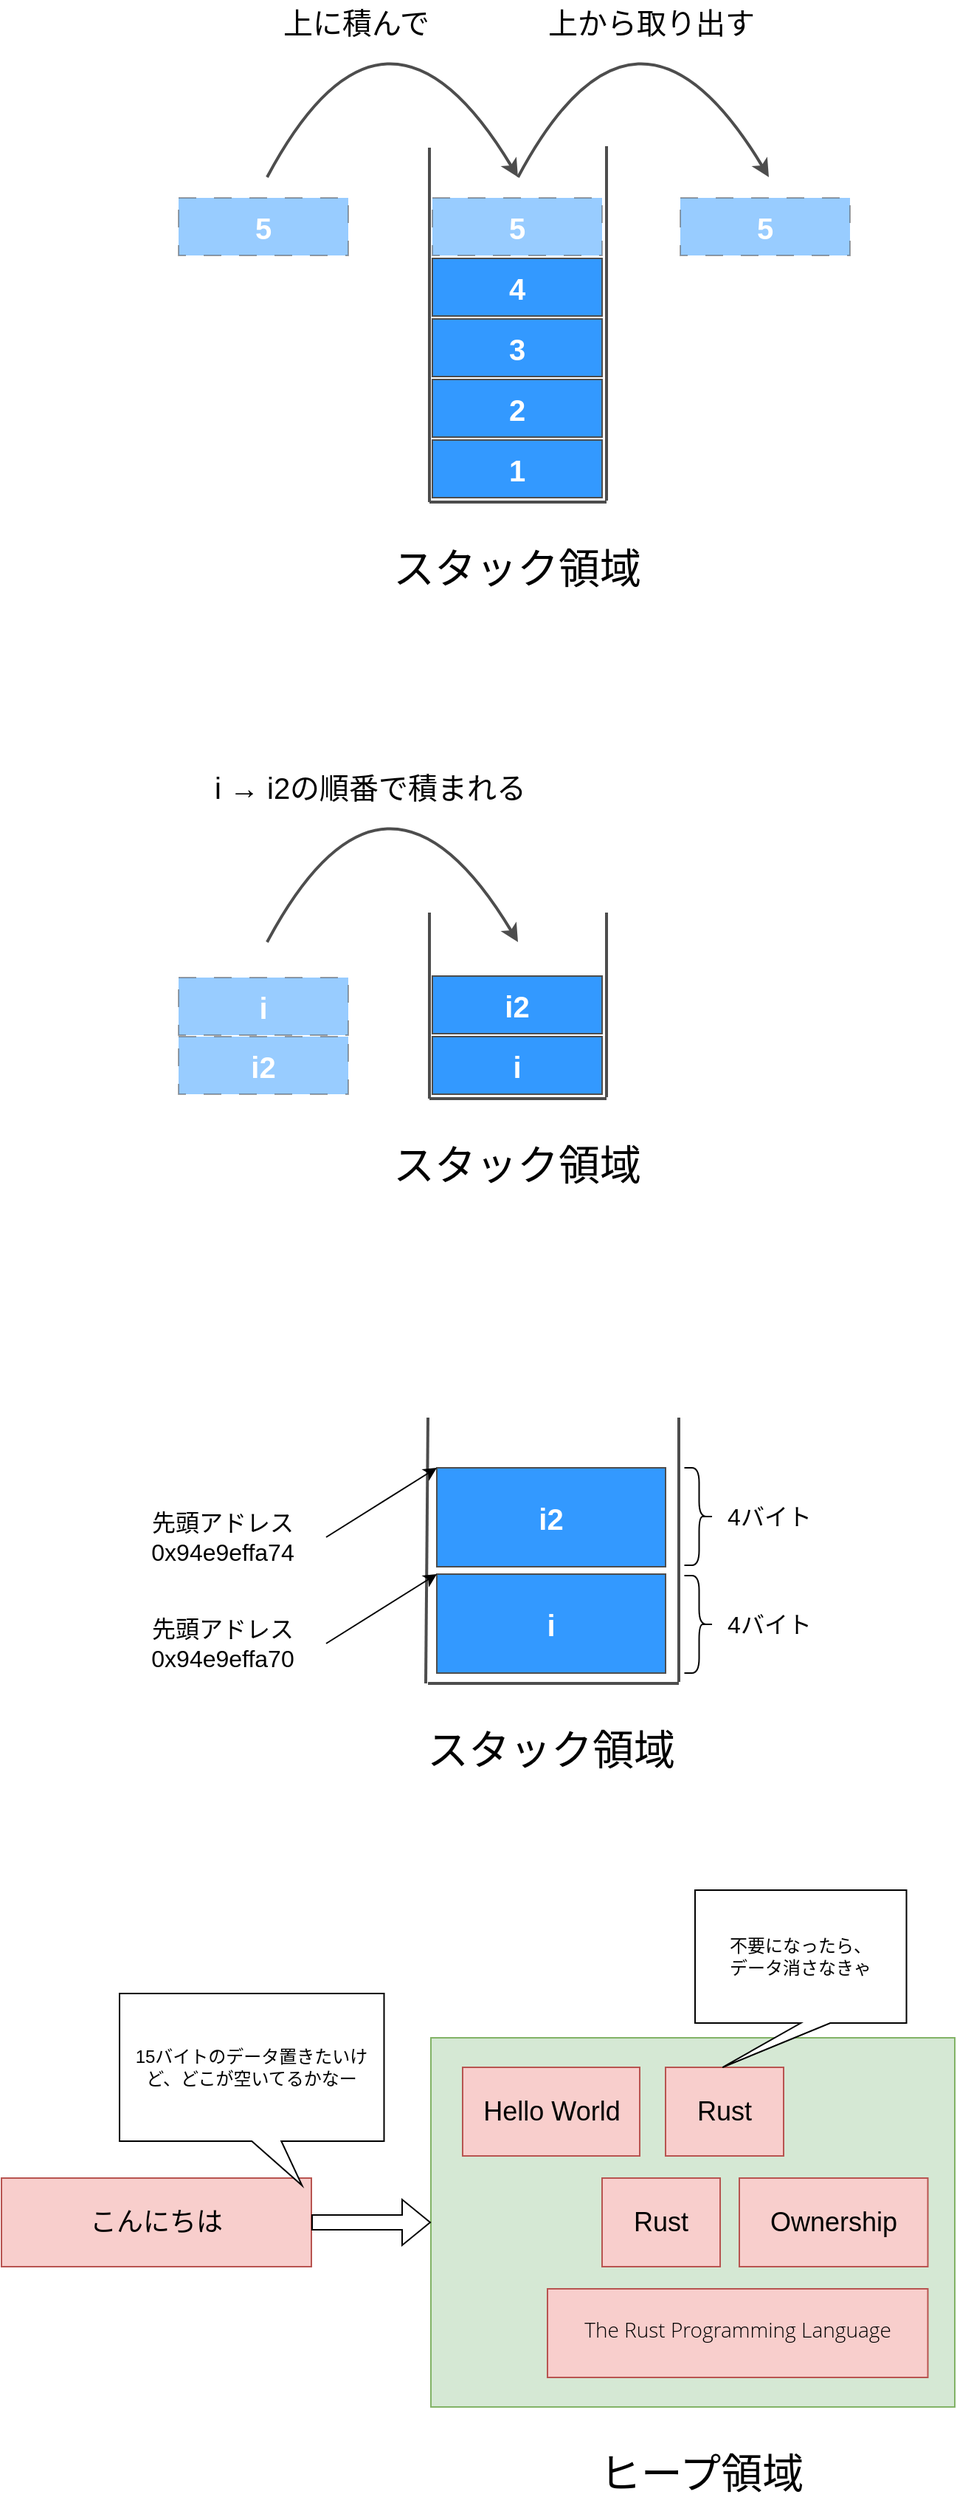 <mxfile version="21.1.2" type="device">
  <diagram name="ページ1" id="3QL1IBaOUSkdJlqnUUFe">
    <mxGraphModel dx="794" dy="828" grid="1" gridSize="10" guides="1" tooltips="1" connect="1" arrows="1" fold="1" page="1" pageScale="1" pageWidth="827" pageHeight="1169" math="0" shadow="0">
      <root>
        <mxCell id="0" />
        <mxCell id="1" parent="0" />
        <mxCell id="Tr5UFWyM5MS-BdskrybQ-1" value="" style="endArrow=none;html=1;rounded=0;strokeColor=#4D4D4D;strokeWidth=2;" parent="1" edge="1">
          <mxGeometry width="50" height="50" relative="1" as="geometry">
            <mxPoint x="320" y="160" as="sourcePoint" />
            <mxPoint x="320" y="400" as="targetPoint" />
          </mxGeometry>
        </mxCell>
        <mxCell id="Tr5UFWyM5MS-BdskrybQ-2" value="" style="endArrow=none;html=1;rounded=0;strokeColor=#4D4D4D;strokeWidth=2;" parent="1" edge="1">
          <mxGeometry width="50" height="50" relative="1" as="geometry">
            <mxPoint x="440" y="400" as="sourcePoint" />
            <mxPoint x="320" y="400" as="targetPoint" />
          </mxGeometry>
        </mxCell>
        <mxCell id="Tr5UFWyM5MS-BdskrybQ-3" value="" style="endArrow=none;html=1;rounded=0;strokeColor=#4D4D4D;strokeWidth=2;" parent="1" edge="1">
          <mxGeometry width="50" height="50" relative="1" as="geometry">
            <mxPoint x="440" y="399" as="sourcePoint" />
            <mxPoint x="440" y="159" as="targetPoint" />
          </mxGeometry>
        </mxCell>
        <mxCell id="Tr5UFWyM5MS-BdskrybQ-4" value="&lt;font size=&quot;1&quot; color=&quot;#ffffff&quot;&gt;&lt;b style=&quot;font-size: 20px;&quot;&gt;1&lt;/b&gt;&lt;/font&gt;" style="rounded=0;whiteSpace=wrap;html=1;strokeColor=#4D4D4D;fillColor=#3399FF;" parent="1" vertex="1">
          <mxGeometry x="322" y="358" width="115" height="39" as="geometry" />
        </mxCell>
        <mxCell id="Tr5UFWyM5MS-BdskrybQ-5" value="&lt;font size=&quot;1&quot; color=&quot;#ffffff&quot;&gt;&lt;b style=&quot;font-size: 20px;&quot;&gt;2&lt;/b&gt;&lt;/font&gt;" style="rounded=0;whiteSpace=wrap;html=1;strokeColor=#4D4D4D;fillColor=#3399FF;" parent="1" vertex="1">
          <mxGeometry x="322" y="317" width="115" height="39" as="geometry" />
        </mxCell>
        <mxCell id="Tr5UFWyM5MS-BdskrybQ-6" value="&lt;font size=&quot;1&quot; color=&quot;#ffffff&quot;&gt;&lt;b style=&quot;font-size: 20px;&quot;&gt;3&lt;/b&gt;&lt;/font&gt;" style="rounded=0;whiteSpace=wrap;html=1;strokeColor=#4D4D4D;fillColor=#3399FF;" parent="1" vertex="1">
          <mxGeometry x="322" y="276" width="115" height="39" as="geometry" />
        </mxCell>
        <mxCell id="Tr5UFWyM5MS-BdskrybQ-7" value="&lt;font size=&quot;1&quot; color=&quot;#ffffff&quot;&gt;&lt;b style=&quot;font-size: 20px;&quot;&gt;4&lt;/b&gt;&lt;/font&gt;" style="rounded=0;whiteSpace=wrap;html=1;strokeColor=#4D4D4D;fillColor=#3399FF;" parent="1" vertex="1">
          <mxGeometry x="322" y="235" width="115" height="39" as="geometry" />
        </mxCell>
        <mxCell id="Tr5UFWyM5MS-BdskrybQ-8" value="&lt;font size=&quot;1&quot; color=&quot;#ffffff&quot;&gt;&lt;b style=&quot;font-size: 20px;&quot;&gt;5&lt;/b&gt;&lt;/font&gt;" style="rounded=0;whiteSpace=wrap;html=1;strokeColor=#4D4D4D;fillColor=#3399FF;dashed=1;dashPattern=12 12;opacity=50;" parent="1" vertex="1">
          <mxGeometry x="322" y="194" width="115" height="39" as="geometry" />
        </mxCell>
        <mxCell id="Tr5UFWyM5MS-BdskrybQ-9" value="" style="curved=1;endArrow=classic;html=1;rounded=0;strokeColor=#4D4D4D;strokeWidth=2;fontSize=20;fontColor=#FFFFFF;" parent="1" edge="1">
          <mxGeometry width="50" height="50" relative="1" as="geometry">
            <mxPoint x="210" y="180" as="sourcePoint" />
            <mxPoint x="380" y="180" as="targetPoint" />
            <Array as="points">
              <mxPoint x="290" y="30" />
            </Array>
          </mxGeometry>
        </mxCell>
        <mxCell id="HEtnsqynkjgnUYybFIf--1" value="&lt;font size=&quot;1&quot; color=&quot;#ffffff&quot;&gt;&lt;b style=&quot;font-size: 20px;&quot;&gt;5&lt;/b&gt;&lt;/font&gt;" style="rounded=0;whiteSpace=wrap;html=1;strokeColor=#4D4D4D;fillColor=#3399FF;dashed=1;dashPattern=12 12;opacity=50;" parent="1" vertex="1">
          <mxGeometry x="150" y="194" width="115" height="39" as="geometry" />
        </mxCell>
        <mxCell id="HEtnsqynkjgnUYybFIf--2" value="&lt;font size=&quot;1&quot; color=&quot;#ffffff&quot;&gt;&lt;b style=&quot;font-size: 20px;&quot;&gt;5&lt;/b&gt;&lt;/font&gt;" style="rounded=0;whiteSpace=wrap;html=1;strokeColor=#4D4D4D;fillColor=#3399FF;dashed=1;dashPattern=12 12;opacity=50;" parent="1" vertex="1">
          <mxGeometry x="490" y="194" width="115" height="39" as="geometry" />
        </mxCell>
        <mxCell id="HEtnsqynkjgnUYybFIf--3" value="" style="curved=1;endArrow=classic;html=1;rounded=0;strokeColor=#4D4D4D;strokeWidth=2;fontSize=20;fontColor=#FFFFFF;" parent="1" edge="1">
          <mxGeometry width="50" height="50" relative="1" as="geometry">
            <mxPoint x="380" y="180" as="sourcePoint" />
            <mxPoint x="550" y="180" as="targetPoint" />
            <Array as="points">
              <mxPoint x="460" y="30" />
            </Array>
          </mxGeometry>
        </mxCell>
        <mxCell id="HEtnsqynkjgnUYybFIf--4" value="スタック領域" style="text;html=1;strokeColor=none;fillColor=none;align=center;verticalAlign=middle;whiteSpace=wrap;rounded=0;fontSize=28;" parent="1" vertex="1">
          <mxGeometry x="289.25" y="430" width="180.5" height="30" as="geometry" />
        </mxCell>
        <mxCell id="HEtnsqynkjgnUYybFIf--5" value="上に積んで" style="text;html=1;strokeColor=none;fillColor=none;align=center;verticalAlign=middle;whiteSpace=wrap;rounded=0;fontSize=20;" parent="1" vertex="1">
          <mxGeometry x="180" y="60" width="180.5" height="30" as="geometry" />
        </mxCell>
        <mxCell id="HEtnsqynkjgnUYybFIf--6" value="上から取り出す" style="text;html=1;strokeColor=none;fillColor=none;align=center;verticalAlign=middle;whiteSpace=wrap;rounded=0;fontSize=20;" parent="1" vertex="1">
          <mxGeometry x="380" y="60" width="180.5" height="30" as="geometry" />
        </mxCell>
        <mxCell id="HEtnsqynkjgnUYybFIf--8" value="" style="endArrow=none;html=1;rounded=0;strokeColor=#4D4D4D;strokeWidth=2;" parent="1" edge="1">
          <mxGeometry width="50" height="50" relative="1" as="geometry">
            <mxPoint x="320" y="678" as="sourcePoint" />
            <mxPoint x="320" y="804" as="targetPoint" />
          </mxGeometry>
        </mxCell>
        <mxCell id="HEtnsqynkjgnUYybFIf--9" value="" style="endArrow=none;html=1;rounded=0;strokeColor=#4D4D4D;strokeWidth=2;" parent="1" edge="1">
          <mxGeometry width="50" height="50" relative="1" as="geometry">
            <mxPoint x="440" y="804" as="sourcePoint" />
            <mxPoint x="320" y="804" as="targetPoint" />
          </mxGeometry>
        </mxCell>
        <mxCell id="HEtnsqynkjgnUYybFIf--10" value="" style="endArrow=none;html=1;rounded=0;strokeColor=#4D4D4D;strokeWidth=2;" parent="1" edge="1">
          <mxGeometry width="50" height="50" relative="1" as="geometry">
            <mxPoint x="440" y="803" as="sourcePoint" />
            <mxPoint x="440" y="678" as="targetPoint" />
          </mxGeometry>
        </mxCell>
        <mxCell id="HEtnsqynkjgnUYybFIf--11" value="&lt;font color=&quot;#ffffff&quot;&gt;&lt;span style=&quot;font-size: 20px;&quot;&gt;&lt;b&gt;i&lt;/b&gt;&lt;/span&gt;&lt;/font&gt;" style="rounded=0;whiteSpace=wrap;html=1;strokeColor=#4D4D4D;fillColor=#3399FF;" parent="1" vertex="1">
          <mxGeometry x="322" y="762" width="115" height="39" as="geometry" />
        </mxCell>
        <mxCell id="HEtnsqynkjgnUYybFIf--12" value="&lt;font size=&quot;1&quot; color=&quot;#ffffff&quot;&gt;&lt;b style=&quot;font-size: 20px;&quot;&gt;i2&lt;/b&gt;&lt;/font&gt;" style="rounded=0;whiteSpace=wrap;html=1;strokeColor=#4D4D4D;fillColor=#3399FF;" parent="1" vertex="1">
          <mxGeometry x="322" y="721" width="115" height="39" as="geometry" />
        </mxCell>
        <mxCell id="HEtnsqynkjgnUYybFIf--18" value="スタック領域" style="text;html=1;strokeColor=none;fillColor=none;align=center;verticalAlign=middle;whiteSpace=wrap;rounded=0;fontSize=28;" parent="1" vertex="1">
          <mxGeometry x="289.25" y="834" width="180.5" height="30" as="geometry" />
        </mxCell>
        <mxCell id="HEtnsqynkjgnUYybFIf--21" value="" style="curved=1;endArrow=classic;html=1;rounded=0;strokeColor=#4D4D4D;strokeWidth=2;fontSize=20;fontColor=#FFFFFF;" parent="1" edge="1">
          <mxGeometry width="50" height="50" relative="1" as="geometry">
            <mxPoint x="210" y="698" as="sourcePoint" />
            <mxPoint x="380" y="698" as="targetPoint" />
            <Array as="points">
              <mxPoint x="290" y="548" />
            </Array>
          </mxGeometry>
        </mxCell>
        <mxCell id="HEtnsqynkjgnUYybFIf--22" value="&lt;font size=&quot;1&quot; color=&quot;#ffffff&quot;&gt;&lt;b style=&quot;font-size: 20px;&quot;&gt;i&lt;/b&gt;&lt;/font&gt;" style="rounded=0;whiteSpace=wrap;html=1;strokeColor=#4D4D4D;fillColor=#3399FF;dashed=1;dashPattern=12 12;opacity=50;" parent="1" vertex="1">
          <mxGeometry x="150" y="722" width="115" height="39" as="geometry" />
        </mxCell>
        <mxCell id="HEtnsqynkjgnUYybFIf--23" value="&lt;font size=&quot;1&quot; color=&quot;#ffffff&quot;&gt;&lt;b style=&quot;font-size: 20px;&quot;&gt;i2&lt;/b&gt;&lt;/font&gt;" style="rounded=0;whiteSpace=wrap;html=1;strokeColor=#4D4D4D;fillColor=#3399FF;dashed=1;dashPattern=12 12;opacity=50;" parent="1" vertex="1">
          <mxGeometry x="150" y="762" width="115" height="39" as="geometry" />
        </mxCell>
        <mxCell id="HEtnsqynkjgnUYybFIf--24" value="i → i2の順番で積まれる" style="text;html=1;strokeColor=none;fillColor=none;align=center;verticalAlign=middle;whiteSpace=wrap;rounded=0;fontSize=20;" parent="1" vertex="1">
          <mxGeometry x="160" y="578" width="240" height="30" as="geometry" />
        </mxCell>
        <mxCell id="HEtnsqynkjgnUYybFIf--25" value="" style="endArrow=none;html=1;rounded=0;strokeColor=#4D4D4D;strokeWidth=2;" parent="1" edge="1">
          <mxGeometry width="50" height="50" relative="1" as="geometry">
            <mxPoint x="319" y="1020" as="sourcePoint" />
            <mxPoint x="317.5" y="1200" as="targetPoint" />
          </mxGeometry>
        </mxCell>
        <mxCell id="HEtnsqynkjgnUYybFIf--26" value="" style="endArrow=none;html=1;rounded=0;strokeColor=#4D4D4D;strokeWidth=2;" parent="1" edge="1">
          <mxGeometry width="50" height="50" relative="1" as="geometry">
            <mxPoint x="489" y="1200" as="sourcePoint" />
            <mxPoint x="319" y="1200" as="targetPoint" />
          </mxGeometry>
        </mxCell>
        <mxCell id="HEtnsqynkjgnUYybFIf--27" value="" style="endArrow=none;html=1;rounded=0;strokeColor=#4D4D4D;strokeWidth=2;" parent="1" edge="1">
          <mxGeometry width="50" height="50" relative="1" as="geometry">
            <mxPoint x="489" y="1199" as="sourcePoint" />
            <mxPoint x="489" y="1020" as="targetPoint" />
          </mxGeometry>
        </mxCell>
        <mxCell id="HEtnsqynkjgnUYybFIf--29" value="&lt;font size=&quot;1&quot; color=&quot;#ffffff&quot;&gt;&lt;b style=&quot;font-size: 20px;&quot;&gt;i&lt;/b&gt;&lt;/font&gt;" style="rounded=0;whiteSpace=wrap;html=1;strokeColor=#4D4D4D;fillColor=#3399FF;" parent="1" vertex="1">
          <mxGeometry x="325" y="1126" width="155" height="67" as="geometry" />
        </mxCell>
        <mxCell id="HEtnsqynkjgnUYybFIf--30" value="スタック領域" style="text;html=1;strokeColor=none;fillColor=none;align=center;verticalAlign=middle;whiteSpace=wrap;rounded=0;fontSize=28;" parent="1" vertex="1">
          <mxGeometry x="312.25" y="1230" width="180.5" height="30" as="geometry" />
        </mxCell>
        <mxCell id="HEtnsqynkjgnUYybFIf--36" value="&lt;font size=&quot;1&quot; color=&quot;#ffffff&quot;&gt;&lt;b style=&quot;font-size: 20px;&quot;&gt;i2&lt;/b&gt;&lt;/font&gt;" style="rounded=0;whiteSpace=wrap;html=1;strokeColor=#4D4D4D;fillColor=#3399FF;" parent="1" vertex="1">
          <mxGeometry x="325" y="1054" width="155" height="67" as="geometry" />
        </mxCell>
        <mxCell id="HEtnsqynkjgnUYybFIf--37" value="先頭アドレス&lt;br style=&quot;font-size: 16px;&quot;&gt;0x94e9effa70" style="text;html=1;strokeColor=none;fillColor=none;align=center;verticalAlign=middle;whiteSpace=wrap;rounded=0;fontSize=16;" parent="1" vertex="1">
          <mxGeometry x="110" y="1153" width="140" height="40" as="geometry" />
        </mxCell>
        <mxCell id="HEtnsqynkjgnUYybFIf--38" value="" style="endArrow=classic;html=1;rounded=0;exitX=1;exitY=0.5;exitDx=0;exitDy=0;entryX=0;entryY=0;entryDx=0;entryDy=0;" parent="1" source="HEtnsqynkjgnUYybFIf--37" target="HEtnsqynkjgnUYybFIf--29" edge="1">
          <mxGeometry width="50" height="50" relative="1" as="geometry">
            <mxPoint x="380" y="980" as="sourcePoint" />
            <mxPoint x="430" y="930" as="targetPoint" />
          </mxGeometry>
        </mxCell>
        <mxCell id="HEtnsqynkjgnUYybFIf--39" value="先頭アドレス&lt;br style=&quot;font-size: 16px;&quot;&gt;0x94e9effa74" style="text;html=1;strokeColor=none;fillColor=none;align=center;verticalAlign=middle;whiteSpace=wrap;rounded=0;fontSize=16;" parent="1" vertex="1">
          <mxGeometry x="110" y="1081" width="140" height="40" as="geometry" />
        </mxCell>
        <mxCell id="HEtnsqynkjgnUYybFIf--40" value="" style="endArrow=classic;html=1;rounded=0;exitX=1;exitY=0.5;exitDx=0;exitDy=0;entryX=0;entryY=0;entryDx=0;entryDy=0;" parent="1" source="HEtnsqynkjgnUYybFIf--39" edge="1">
          <mxGeometry width="50" height="50" relative="1" as="geometry">
            <mxPoint x="380" y="908" as="sourcePoint" />
            <mxPoint x="325" y="1054" as="targetPoint" />
          </mxGeometry>
        </mxCell>
        <mxCell id="HEtnsqynkjgnUYybFIf--41" value="" style="shape=curlyBracket;whiteSpace=wrap;html=1;rounded=1;flipH=1;labelPosition=right;verticalLabelPosition=middle;align=left;verticalAlign=middle;" parent="1" vertex="1">
          <mxGeometry x="492.75" y="1054" width="20" height="66" as="geometry" />
        </mxCell>
        <mxCell id="HEtnsqynkjgnUYybFIf--42" value="4バイト" style="text;html=1;strokeColor=none;fillColor=none;align=center;verticalAlign=middle;whiteSpace=wrap;rounded=0;fontSize=16;" parent="1" vertex="1">
          <mxGeometry x="516.75" y="1067" width="67.25" height="40" as="geometry" />
        </mxCell>
        <mxCell id="HEtnsqynkjgnUYybFIf--43" value="" style="shape=curlyBracket;whiteSpace=wrap;html=1;rounded=1;flipH=1;labelPosition=right;verticalLabelPosition=middle;align=left;verticalAlign=middle;" parent="1" vertex="1">
          <mxGeometry x="492.75" y="1127" width="20" height="66" as="geometry" />
        </mxCell>
        <mxCell id="HEtnsqynkjgnUYybFIf--44" value="4バイト" style="text;html=1;strokeColor=none;fillColor=none;align=center;verticalAlign=middle;whiteSpace=wrap;rounded=0;fontSize=16;" parent="1" vertex="1">
          <mxGeometry x="516.75" y="1140" width="67.25" height="40" as="geometry" />
        </mxCell>
        <mxCell id="xAH2fWrs69HIWZ437hAa-1" value="" style="rounded=0;whiteSpace=wrap;html=1;fillColor=#d5e8d4;strokeColor=#82b366;" vertex="1" parent="1">
          <mxGeometry x="321" y="1440" width="355" height="250" as="geometry" />
        </mxCell>
        <mxCell id="xAH2fWrs69HIWZ437hAa-2" value="&lt;font style=&quot;font-size: 18px;&quot;&gt;Hello World&lt;/font&gt;" style="rounded=0;whiteSpace=wrap;html=1;fillColor=#f8cecc;strokeColor=#b85450;" vertex="1" parent="1">
          <mxGeometry x="342.5" y="1460" width="120" height="60" as="geometry" />
        </mxCell>
        <mxCell id="xAH2fWrs69HIWZ437hAa-3" value="&lt;font style=&quot;font-size: 18px;&quot;&gt;Rust&lt;/font&gt;" style="rounded=0;whiteSpace=wrap;html=1;fillColor=#f8cecc;strokeColor=#b85450;" vertex="1" parent="1">
          <mxGeometry x="480" y="1460" width="80" height="60" as="geometry" />
        </mxCell>
        <mxCell id="xAH2fWrs69HIWZ437hAa-4" value="&lt;h1 style=&quot;display: inline-block; font-weight: 200; line-height: var(--menu-bar-height); margin: 0px; flex: 1 1 0%; overflow: hidden; text-overflow: ellipsis; cursor: pointer; font-family: &amp;quot;Open Sans&amp;quot;, sans-serif; font-size: 14px;&quot; class=&quot;menu-title&quot;&gt;&lt;font style=&quot;font-size: 14px;&quot;&gt;The Rust Programming Language&lt;/font&gt;&lt;/h1&gt;" style="rounded=0;whiteSpace=wrap;html=1;fillColor=#f8cecc;strokeColor=#b85450;fontSize=14;fontColor=#000000;" vertex="1" parent="1">
          <mxGeometry x="400" y="1610" width="257.75" height="60" as="geometry" />
        </mxCell>
        <mxCell id="xAH2fWrs69HIWZ437hAa-5" value="&lt;span style=&quot;font-size: 18px;&quot;&gt;Ownership&lt;/span&gt;" style="rounded=0;whiteSpace=wrap;html=1;fillColor=#f8cecc;strokeColor=#b85450;" vertex="1" parent="1">
          <mxGeometry x="530" y="1535" width="127.75" height="60" as="geometry" />
        </mxCell>
        <mxCell id="xAH2fWrs69HIWZ437hAa-6" value="&lt;font style=&quot;font-size: 18px;&quot;&gt;Rust&lt;/font&gt;" style="rounded=0;whiteSpace=wrap;html=1;fillColor=#f8cecc;strokeColor=#b85450;" vertex="1" parent="1">
          <mxGeometry x="437" y="1535" width="80" height="60" as="geometry" />
        </mxCell>
        <mxCell id="xAH2fWrs69HIWZ437hAa-7" value="&lt;font style=&quot;font-size: 18px;&quot;&gt;こんにちは&lt;/font&gt;" style="rounded=0;whiteSpace=wrap;html=1;fillColor=#f8cecc;strokeColor=#b85450;" vertex="1" parent="1">
          <mxGeometry x="30" y="1535" width="210" height="60" as="geometry" />
        </mxCell>
        <mxCell id="xAH2fWrs69HIWZ437hAa-8" value="" style="shape=flexArrow;endArrow=classic;html=1;rounded=0;exitX=1;exitY=0.5;exitDx=0;exitDy=0;" edge="1" parent="1" source="xAH2fWrs69HIWZ437hAa-7" target="xAH2fWrs69HIWZ437hAa-1">
          <mxGeometry width="50" height="50" relative="1" as="geometry">
            <mxPoint x="430" y="1380" as="sourcePoint" />
            <mxPoint x="480" y="1330" as="targetPoint" />
          </mxGeometry>
        </mxCell>
        <mxCell id="xAH2fWrs69HIWZ437hAa-9" value="15バイトのデータ置きたいけど、どこが空いてるかなー" style="shape=callout;whiteSpace=wrap;html=1;perimeter=calloutPerimeter;position2=0.69;" vertex="1" parent="1">
          <mxGeometry x="110" y="1410" width="179.25" height="130" as="geometry" />
        </mxCell>
        <mxCell id="xAH2fWrs69HIWZ437hAa-10" value="不要になったら、&lt;br&gt;データ消さなきゃ" style="shape=callout;whiteSpace=wrap;html=1;perimeter=calloutPerimeter;position2=0.13;" vertex="1" parent="1">
          <mxGeometry x="500" y="1340" width="143.25" height="120" as="geometry" />
        </mxCell>
        <mxCell id="xAH2fWrs69HIWZ437hAa-11" value="ヒープ領域" style="text;html=1;strokeColor=none;fillColor=none;align=center;verticalAlign=middle;whiteSpace=wrap;rounded=0;fontSize=28;" vertex="1" parent="1">
          <mxGeometry x="414" y="1720" width="180.5" height="30" as="geometry" />
        </mxCell>
      </root>
    </mxGraphModel>
  </diagram>
</mxfile>
